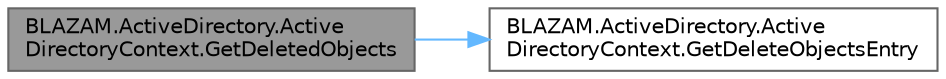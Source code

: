 digraph "BLAZAM.ActiveDirectory.ActiveDirectoryContext.GetDeletedObjects"
{
 // LATEX_PDF_SIZE
  bgcolor="transparent";
  edge [fontname=Helvetica,fontsize=10,labelfontname=Helvetica,labelfontsize=10];
  node [fontname=Helvetica,fontsize=10,shape=box,height=0.2,width=0.4];
  rankdir="LR";
  Node1 [id="Node000001",label="BLAZAM.ActiveDirectory.Active\lDirectoryContext.GetDeletedObjects",height=0.2,width=0.4,color="gray40", fillcolor="grey60", style="filled", fontcolor="black",tooltip="Gets all deleted entries from Active Directory."];
  Node1 -> Node2 [id="edge1_Node000001_Node000002",color="steelblue1",style="solid",tooltip=" "];
  Node2 [id="Node000002",label="BLAZAM.ActiveDirectory.Active\lDirectoryContext.GetDeleteObjectsEntry",height=0.2,width=0.4,color="grey40", fillcolor="white", style="filled",URL="$class_b_l_a_z_a_m_1_1_active_directory_1_1_active_directory_context.html#a9175145510e1aa918f7549666c487b16",tooltip="Gets the root entry for deleted objects in Active Directory."];
}
